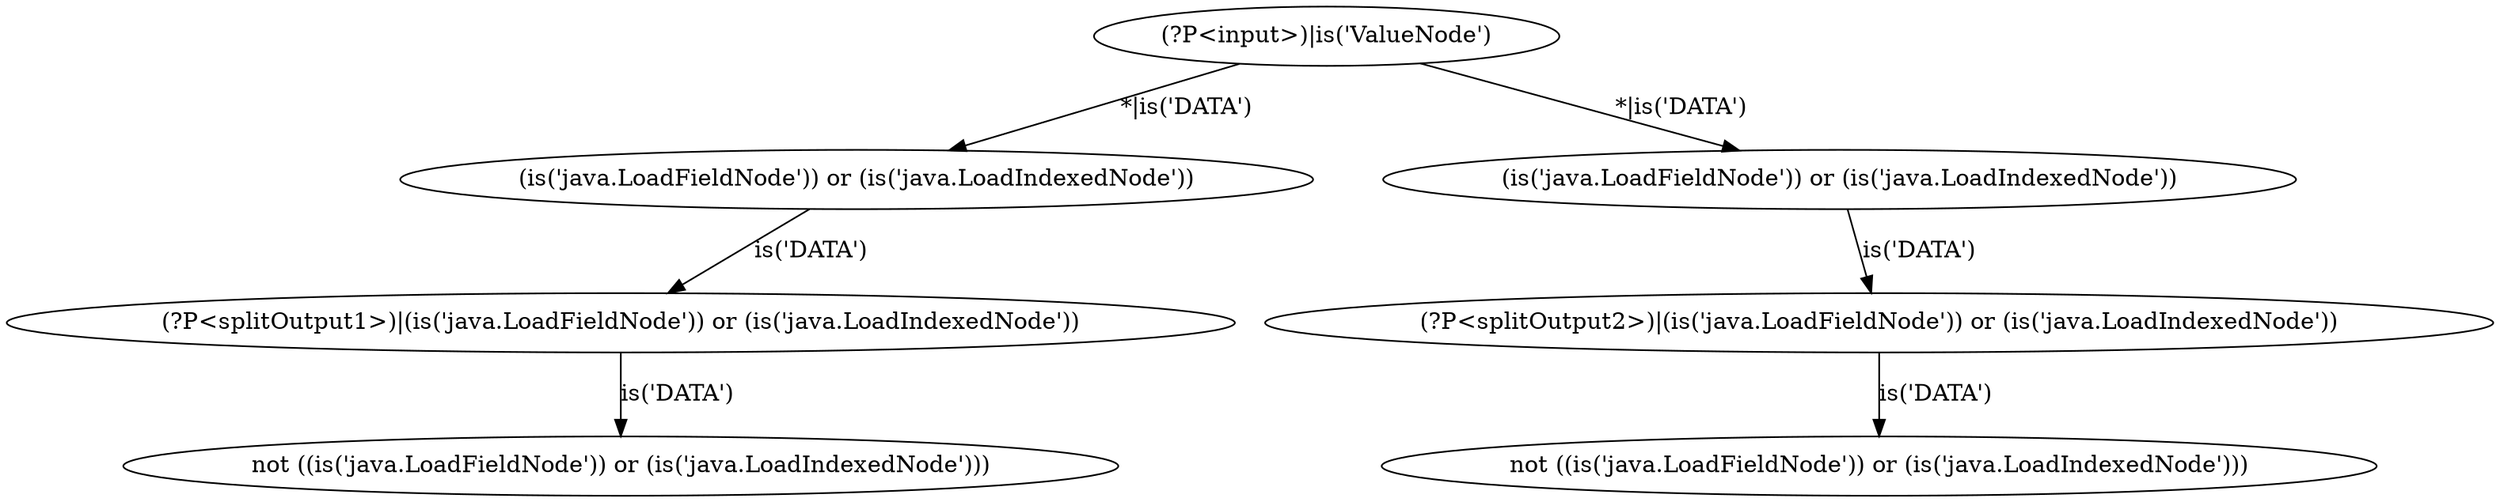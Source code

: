 digraph split {
  n234081595 [ label="(?P<input>)|is('ValueNode')" ];
  n880088753 [ label="(is('java.LoadFieldNode')) or (is('java.LoadIndexedNode'))" ];
  n1092275827 [ label="(?P<splitOutput1>)|(is('java.LoadFieldNode')) or (is('java.LoadIndexedNode'))" ];
  n1376995710 [ label="(is('java.LoadFieldNode')) or (is('java.LoadIndexedNode'))" ];
  n1313803539 [ label="(?P<splitOutput2>)|(is('java.LoadFieldNode')) or (is('java.LoadIndexedNode'))" ];
  n1192104176 [ label="not ((is('java.LoadFieldNode')) or (is('java.LoadIndexedNode')))" ];
  n417389805 [ label="not ((is('java.LoadFieldNode')) or (is('java.LoadIndexedNode')))" ];
  n234081595 -> n880088753 [ label="*|is('DATA')" ];
  n234081595 -> n1376995710 [ label="*|is('DATA')" ];
  n880088753 -> n1092275827 [ label="is('DATA')" ];
  n1376995710 -> n1313803539 [ label="is('DATA')" ];
  n1313803539 -> n1192104176 [ label="is('DATA')" ];
  n1092275827 -> n417389805 [ label="is('DATA')" ];
}

